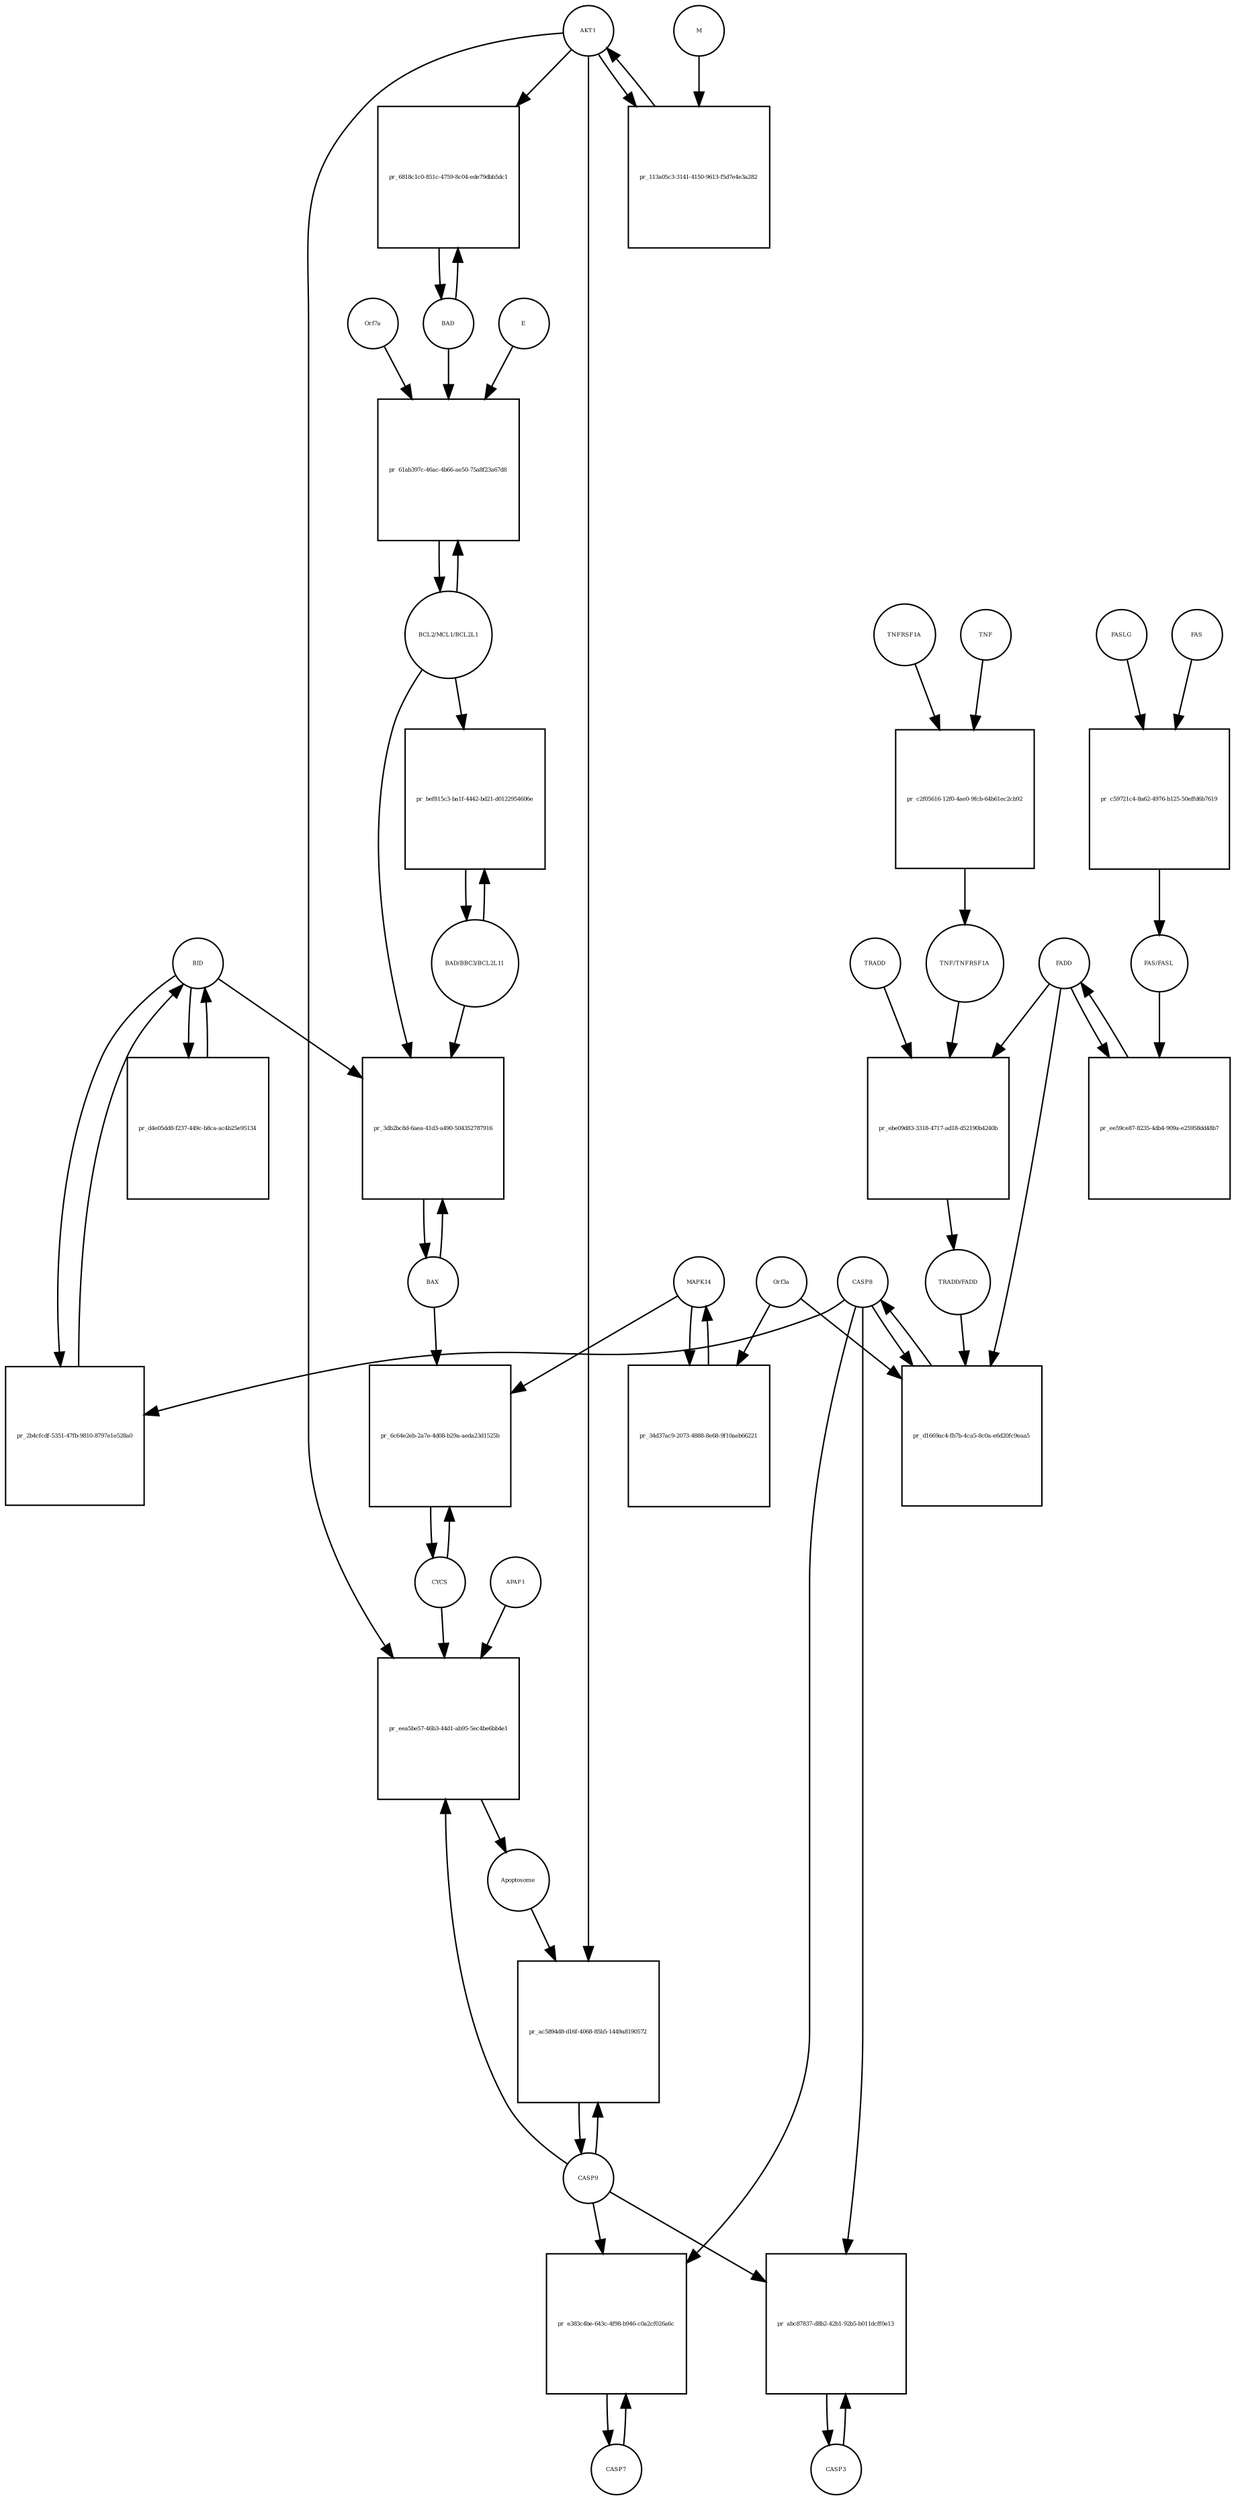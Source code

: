strict digraph  {
BID [annotation="", bipartite=0, cls=macromolecule, fontsize=4, label=BID, shape=circle];
"pr_2b4cfcdf-5351-47fb-9810-8797e1e528a0" [annotation="", bipartite=1, cls=process, fontsize=4, label="pr_2b4cfcdf-5351-47fb-9810-8797e1e528a0", shape=square];
CASP8 [annotation="urn_miriam_hgnc_1509|urn_miriam_hgnc.symbol_CASP8|urn_miriam_doi_10.1038%2Fs41392-020-00334-0|urn_miriam_uniprot_Q14790|urn_miriam_ncbigene_841|urn_miriam_ec-code_3.4.22.61|urn_miriam_refseq_NM_001228|urn_miriam_ensembl_ENSG00000064012", bipartite=0, cls=macromolecule, fontsize=4, label=CASP8, shape=circle];
CASP9 [annotation="", bipartite=0, cls=macromolecule, fontsize=4, label=CASP9, shape=circle];
"pr_ac5894d8-d16f-4068-85b5-1449a8190572" [annotation="", bipartite=1, cls=process, fontsize=4, label="pr_ac5894d8-d16f-4068-85b5-1449a8190572", shape=square];
Apoptosome [annotation="", bipartite=0, cls=complex, fontsize=4, label=Apoptosome, shape=circle];
AKT1 [annotation="", bipartite=0, cls=macromolecule, fontsize=4, label=AKT1, shape=circle];
FADD [annotation="", bipartite=0, cls=macromolecule, fontsize=4, label=FADD, shape=circle];
"pr_ebe09d83-3318-4717-ad18-d52190b4240b" [annotation="", bipartite=1, cls=process, fontsize=4, label="pr_ebe09d83-3318-4717-ad18-d52190b4240b", shape=square];
TRADD [annotation="urn_miriam_ncbigene_8717|urn_miriam_ensembl_ENSG00000102871|urn_miriam_refseq_NM_001323552|urn_miriam_uniprot_Q15628|urn_miriam_hgnc_12030|urn_miriam_hgnc.symbol_TRADD", bipartite=0, cls=macromolecule, fontsize=4, label=TRADD, shape=circle];
"TRADD/FADD" [annotation="", bipartite=0, cls=complex, fontsize=4, label="TRADD/FADD", shape=circle];
"TNF/TNFRSF1A" [annotation="", bipartite=0, cls=complex, fontsize=4, label="TNF/TNFRSF1A", shape=circle];
"pr_ee59ce87-8235-4db4-909a-e25958dd48b7" [annotation="", bipartite=1, cls=process, fontsize=4, label="pr_ee59ce87-8235-4db4-909a-e25958dd48b7", shape=square];
"FAS/FASL" [annotation="", bipartite=0, cls=complex, fontsize=4, label="FAS/FASL", shape=circle];
"BCL2/MCL1/BCL2L1" [annotation="", bipartite=0, cls=complex, fontsize=4, label="BCL2/MCL1/BCL2L1", shape=circle];
"pr_61ab397c-46ac-4b66-ae50-75a8f23a67d8" [annotation="", bipartite=1, cls=process, fontsize=4, label="pr_61ab397c-46ac-4b66-ae50-75a8f23a67d8", shape=square];
Orf7a [annotation="urn_miriam_hgnc.symbol_ORF7a|urn_miriam_uniprot_Q19QW4|urn_miriam_ncbigene_1489674", bipartite=0, cls=macromolecule, fontsize=4, label=Orf7a, shape=circle];
E [annotation="urn_miriam_uniprot_P59637|urn_miriam_ncbigene_1489671|urn_miriam_hgnc.symbol_E|urn_miriam_pubmed_32785274|urn_miriam_pubmed_32818817", bipartite=0, cls=macromolecule, fontsize=4, label=E, shape=circle];
BAD [annotation="", bipartite=0, cls=macromolecule, fontsize=4, label=BAD, shape=circle];
"BAD/BBC3/BCL2L11" [annotation="", bipartite=0, cls=complex, fontsize=4, label="BAD/BBC3/BCL2L11", shape=circle];
"pr_bef815c3-ba1f-4442-bd21-d0122954606e" [annotation="", bipartite=1, cls=process, fontsize=4, label="pr_bef815c3-ba1f-4442-bd21-d0122954606e", shape=square];
TNFRSF1A [annotation="urn_miriam_ncbigene_7132|urn_miriam_refseq_NM_001065|urn_miriam_ensembl_ENSG00000067182|urn_miriam_uniprot_P19438|urn_miriam_hgnc.symbol_TNFRSF1A|urn_miriam_hgnc_11916", bipartite=0, cls=macromolecule, fontsize=4, label=TNFRSF1A, shape=circle];
"pr_c2f05616-12f0-4ae0-9fcb-64b61ec2cb92" [annotation="", bipartite=1, cls=process, fontsize=4, label="pr_c2f05616-12f0-4ae0-9fcb-64b61ec2cb92", shape=square];
TNF [annotation="urn_miriam_refseq_NM_000594|urn_miriam_hgnc.symbol_TNF|urn_miriam_uniprot_P01375|urn_miriam_hgnc_11892|urn_miriam_ncbigene_7124|urn_miriam_ensembl_ENSG00000232810", bipartite=0, cls=macromolecule, fontsize=4, label=TNF, shape=circle];
CYCS [annotation="urn_miriam_hgnc_19986|urn_miriam_uniprot_P99999|urn_miriam_ncbigene_54205|urn_miriam_hgnc.symbol_CYCS|urn_miriam_ensembl_ENSG00000172115|urn_miriam_refseq_NM_018947", bipartite=0, cls=macromolecule, fontsize=4, label=CYCS, shape=circle];
"pr_6c64e2eb-2a7e-4d08-b29a-aeda23d1525b" [annotation="", bipartite=1, cls=process, fontsize=4, label="pr_6c64e2eb-2a7e-4d08-b29a-aeda23d1525b", shape=square];
MAPK14 [annotation="", bipartite=0, cls=macromolecule, fontsize=4, label=MAPK14, shape=circle];
BAX [annotation="", bipartite=0, cls=macromolecule, fontsize=4, label=BAX, shape=circle];
FASLG [annotation="urn_miriam_hgnc.symbol_FASLG|urn_miriam_ncbigene_356|urn_miriam_refseq_NM_000639|urn_miriam_ensembl_ENSG00000117560|urn_miriam_uniprot_P48023|urn_miriam_hgnc_11936|urn_miriam_doi_10.1101%2F2020.12.04.412494", bipartite=0, cls=macromolecule, fontsize=4, label=FASLG, shape=circle];
"pr_c59721c4-8a62-4976-b125-50effd6b7619" [annotation="", bipartite=1, cls=process, fontsize=4, label="pr_c59721c4-8a62-4976-b125-50effd6b7619", shape=square];
FAS [annotation="urn_miriam_hgnc_11920|urn_miriam_uniprot_P25445|urn_miriam_refseq_NM_000043|urn_miriam_ensembl_ENSG00000026103|urn_miriam_ncbigene_355|urn_miriam_hgnc.symbol_FAS", bipartite=0, cls=macromolecule, fontsize=4, label=FAS, shape=circle];
"pr_34d37ac9-2073-4888-8e68-9f10aeb66221" [annotation="", bipartite=1, cls=process, fontsize=4, label="pr_34d37ac9-2073-4888-8e68-9f10aeb66221", shape=square];
Orf3a [annotation="urn_miriam_uniprot_P59637|urn_miriam_ncbigene_1489671|urn_miriam_hgnc.symbol_E|urn_miriam_pubmed_33100263|urn_miriam_pubmed_32555321|urn_miriam_ncbiprotein_YP_009724391.1", bipartite=0, cls=macromolecule, fontsize=4, label=Orf3a, shape=circle];
CASP3 [annotation=urn_miriam_pubmed_32555321, bipartite=0, cls=macromolecule, fontsize=4, label=CASP3, shape=circle];
"pr_abc87837-d8b2-42b1-92b5-b011dcff0e13" [annotation="", bipartite=1, cls=process, fontsize=4, label="pr_abc87837-d8b2-42b1-92b5-b011dcff0e13", shape=square];
"pr_6818c1c0-851c-4759-8c04-ede79dbb5dc1" [annotation="", bipartite=1, cls=process, fontsize=4, label="pr_6818c1c0-851c-4759-8c04-ede79dbb5dc1", shape=square];
"pr_3db2bc8d-6aea-41d3-a490-504352787916" [annotation="", bipartite=1, cls=process, fontsize=4, label="pr_3db2bc8d-6aea-41d3-a490-504352787916", shape=square];
"pr_113a05c3-3141-4150-9613-f5d7e4e3a282" [annotation="", bipartite=1, cls=process, fontsize=4, label="pr_113a05c3-3141-4150-9613-f5d7e4e3a282", shape=square];
M [annotation="urn_miriam_ncbiprotein_APO40582|urn_miriam_pubmed_16845612", bipartite=0, cls=macromolecule, fontsize=4, label=M, shape=circle];
"pr_eea5be57-46b3-44d1-ab95-5ec4be6bb4e1" [annotation="", bipartite=1, cls=process, fontsize=4, label="pr_eea5be57-46b3-44d1-ab95-5ec4be6bb4e1", shape=square];
APAF1 [annotation="urn_miriam_ncbigene_317|urn_miriam_hgnc_576|urn_miriam_refseq_NM_181861.1|urn_miriam_hgnc.symbol_APAF1|urn_miriam_uniprot_O14727|urn_miriam_ensembl_ENSG00000120868", bipartite=0, cls=macromolecule, fontsize=4, label=APAF1, shape=circle];
"pr_d1669ac4-fb7b-4ca5-8c0a-e6d20fc9eaa5" [annotation="", bipartite=1, cls=process, fontsize=4, label="pr_d1669ac4-fb7b-4ca5-8c0a-e6d20fc9eaa5", shape=square];
CASP7 [annotation="", bipartite=0, cls=macromolecule, fontsize=4, label=CASP7, shape=circle];
"pr_e383c4be-643c-4f98-b946-c0a2cf026a6c" [annotation="", bipartite=1, cls=process, fontsize=4, label="pr_e383c4be-643c-4f98-b946-c0a2cf026a6c", shape=square];
"pr_d4e05dd8-f237-449c-b8ca-ac4b25e95134" [annotation="", bipartite=1, cls=process, fontsize=4, label="pr_d4e05dd8-f237-449c-b8ca-ac4b25e95134", shape=square];
BID -> "pr_2b4cfcdf-5351-47fb-9810-8797e1e528a0"  [annotation="", interaction_type=consumption];
BID -> "pr_3db2bc8d-6aea-41d3-a490-504352787916"  [annotation="urn_miriam_pubmed_31226023|urn_miriam_kegg.pathway_hsa04210", interaction_type=catalysis];
BID -> "pr_d4e05dd8-f237-449c-b8ca-ac4b25e95134"  [annotation="", interaction_type=consumption];
"pr_2b4cfcdf-5351-47fb-9810-8797e1e528a0" -> BID  [annotation="", interaction_type=production];
CASP8 -> "pr_2b4cfcdf-5351-47fb-9810-8797e1e528a0"  [annotation="urn_miriam_pubmed_31226023|urn_miriam_kegg.pathway_hsa04210", interaction_type=catalysis];
CASP8 -> "pr_abc87837-d8b2-42b1-92b5-b011dcff0e13"  [annotation="urn_miriam_pubmed_31226023|urn_miriam_kegg.pathway_hsa04210", interaction_type=catalysis];
CASP8 -> "pr_d1669ac4-fb7b-4ca5-8c0a-e6d20fc9eaa5"  [annotation="", interaction_type=consumption];
CASP8 -> "pr_e383c4be-643c-4f98-b946-c0a2cf026a6c"  [annotation="urn_miriam_pubmed_31226023|urn_miriam_kegg.pathway_hsa04210", interaction_type=catalysis];
CASP9 -> "pr_ac5894d8-d16f-4068-85b5-1449a8190572"  [annotation="", interaction_type=consumption];
CASP9 -> "pr_abc87837-d8b2-42b1-92b5-b011dcff0e13"  [annotation="urn_miriam_pubmed_31226023|urn_miriam_kegg.pathway_hsa04210", interaction_type=catalysis];
CASP9 -> "pr_eea5be57-46b3-44d1-ab95-5ec4be6bb4e1"  [annotation="", interaction_type=consumption];
CASP9 -> "pr_e383c4be-643c-4f98-b946-c0a2cf026a6c"  [annotation="urn_miriam_pubmed_31226023|urn_miriam_kegg.pathway_hsa04210", interaction_type=catalysis];
"pr_ac5894d8-d16f-4068-85b5-1449a8190572" -> CASP9  [annotation="", interaction_type=production];
Apoptosome -> "pr_ac5894d8-d16f-4068-85b5-1449a8190572"  [annotation="urn_miriam_pubmed_31226023|urn_miriam_kegg.pathway_hsa04210", interaction_type=catalysis];
AKT1 -> "pr_ac5894d8-d16f-4068-85b5-1449a8190572"  [annotation="urn_miriam_pubmed_31226023|urn_miriam_kegg.pathway_hsa04210", interaction_type=inhibition];
AKT1 -> "pr_6818c1c0-851c-4759-8c04-ede79dbb5dc1"  [annotation="urn_miriam_pubmed_15694340|urn_miriam_kegg.pathway_hsa04210", interaction_type=inhibition];
AKT1 -> "pr_113a05c3-3141-4150-9613-f5d7e4e3a282"  [annotation="", interaction_type=consumption];
AKT1 -> "pr_eea5be57-46b3-44d1-ab95-5ec4be6bb4e1"  [annotation="urn_miriam_pubmed_31226023|urn_miriam_kegg.pathway_hsa04210", interaction_type=inhibition];
FADD -> "pr_ebe09d83-3318-4717-ad18-d52190b4240b"  [annotation="", interaction_type=consumption];
FADD -> "pr_ee59ce87-8235-4db4-909a-e25958dd48b7"  [annotation="", interaction_type=consumption];
FADD -> "pr_d1669ac4-fb7b-4ca5-8c0a-e6d20fc9eaa5"  [annotation="urn_miriam_pubmed_31226023|urn_miriam_kegg.pathway_hsa04210|urn_miriam_pubmed_32555321|urn_miriam_taxonomy_2697049", interaction_type=catalysis];
"pr_ebe09d83-3318-4717-ad18-d52190b4240b" -> "TRADD/FADD"  [annotation="", interaction_type=production];
TRADD -> "pr_ebe09d83-3318-4717-ad18-d52190b4240b"  [annotation="", interaction_type=consumption];
"TRADD/FADD" -> "pr_d1669ac4-fb7b-4ca5-8c0a-e6d20fc9eaa5"  [annotation="urn_miriam_pubmed_31226023|urn_miriam_kegg.pathway_hsa04210|urn_miriam_pubmed_32555321|urn_miriam_taxonomy_2697049", interaction_type=catalysis];
"TNF/TNFRSF1A" -> "pr_ebe09d83-3318-4717-ad18-d52190b4240b"  [annotation="urn_miriam_kegg.pathway_hsa04210", interaction_type=catalysis];
"pr_ee59ce87-8235-4db4-909a-e25958dd48b7" -> FADD  [annotation="", interaction_type=production];
"FAS/FASL" -> "pr_ee59ce87-8235-4db4-909a-e25958dd48b7"  [annotation="urn_miriam_pubmed_31226023|urn_miriam_kegg.pathway_hsa04210", interaction_type=catalysis];
"BCL2/MCL1/BCL2L1" -> "pr_61ab397c-46ac-4b66-ae50-75a8f23a67d8"  [annotation="", interaction_type=consumption];
"BCL2/MCL1/BCL2L1" -> "pr_bef815c3-ba1f-4442-bd21-d0122954606e"  [annotation=urn_miriam_pubmed_31226023, interaction_type=inhibition];
"BCL2/MCL1/BCL2L1" -> "pr_3db2bc8d-6aea-41d3-a490-504352787916"  [annotation="urn_miriam_pubmed_31226023|urn_miriam_kegg.pathway_hsa04210", interaction_type=inhibition];
"pr_61ab397c-46ac-4b66-ae50-75a8f23a67d8" -> "BCL2/MCL1/BCL2L1"  [annotation="", interaction_type=production];
Orf7a -> "pr_61ab397c-46ac-4b66-ae50-75a8f23a67d8"  [annotation="urn_miriam_taxonomy_694009|urn_miriam_pubmed_15694340|urn_miriam_kegg.pathway_hsa04210|urn_miriam_pubmed_17428862", interaction_type=inhibition];
E -> "pr_61ab397c-46ac-4b66-ae50-75a8f23a67d8"  [annotation="urn_miriam_taxonomy_694009|urn_miriam_pubmed_15694340|urn_miriam_kegg.pathway_hsa04210|urn_miriam_pubmed_17428862", interaction_type=inhibition];
BAD -> "pr_61ab397c-46ac-4b66-ae50-75a8f23a67d8"  [annotation="urn_miriam_taxonomy_694009|urn_miriam_pubmed_15694340|urn_miriam_kegg.pathway_hsa04210|urn_miriam_pubmed_17428862", interaction_type=inhibition];
BAD -> "pr_6818c1c0-851c-4759-8c04-ede79dbb5dc1"  [annotation="", interaction_type=consumption];
"BAD/BBC3/BCL2L11" -> "pr_bef815c3-ba1f-4442-bd21-d0122954606e"  [annotation="", interaction_type=consumption];
"BAD/BBC3/BCL2L11" -> "pr_3db2bc8d-6aea-41d3-a490-504352787916"  [annotation="urn_miriam_pubmed_31226023|urn_miriam_kegg.pathway_hsa04210", interaction_type=catalysis];
"pr_bef815c3-ba1f-4442-bd21-d0122954606e" -> "BAD/BBC3/BCL2L11"  [annotation="", interaction_type=production];
TNFRSF1A -> "pr_c2f05616-12f0-4ae0-9fcb-64b61ec2cb92"  [annotation="", interaction_type=consumption];
"pr_c2f05616-12f0-4ae0-9fcb-64b61ec2cb92" -> "TNF/TNFRSF1A"  [annotation="", interaction_type=production];
TNF -> "pr_c2f05616-12f0-4ae0-9fcb-64b61ec2cb92"  [annotation="", interaction_type=consumption];
CYCS -> "pr_6c64e2eb-2a7e-4d08-b29a-aeda23d1525b"  [annotation="", interaction_type=consumption];
CYCS -> "pr_eea5be57-46b3-44d1-ab95-5ec4be6bb4e1"  [annotation="", interaction_type=consumption];
"pr_6c64e2eb-2a7e-4d08-b29a-aeda23d1525b" -> CYCS  [annotation="", interaction_type=production];
MAPK14 -> "pr_6c64e2eb-2a7e-4d08-b29a-aeda23d1525b"  [annotation="urn_miriam_pubmed_31226023|urn_miriam_kegg.pathway_hsa04210", interaction_type=catalysis];
MAPK14 -> "pr_34d37ac9-2073-4888-8e68-9f10aeb66221"  [annotation="", interaction_type=consumption];
BAX -> "pr_6c64e2eb-2a7e-4d08-b29a-aeda23d1525b"  [annotation="urn_miriam_pubmed_31226023|urn_miriam_kegg.pathway_hsa04210", interaction_type=catalysis];
BAX -> "pr_3db2bc8d-6aea-41d3-a490-504352787916"  [annotation="", interaction_type=consumption];
FASLG -> "pr_c59721c4-8a62-4976-b125-50effd6b7619"  [annotation="", interaction_type=consumption];
"pr_c59721c4-8a62-4976-b125-50effd6b7619" -> "FAS/FASL"  [annotation="", interaction_type=production];
FAS -> "pr_c59721c4-8a62-4976-b125-50effd6b7619"  [annotation="", interaction_type=consumption];
"pr_34d37ac9-2073-4888-8e68-9f10aeb66221" -> MAPK14  [annotation="", interaction_type=production];
Orf3a -> "pr_34d37ac9-2073-4888-8e68-9f10aeb66221"  [annotation="urn_miriam_pubmed_31226023|urn_miriam_taxonomy_227984", interaction_type=catalysis];
Orf3a -> "pr_d1669ac4-fb7b-4ca5-8c0a-e6d20fc9eaa5"  [annotation="urn_miriam_pubmed_31226023|urn_miriam_kegg.pathway_hsa04210|urn_miriam_pubmed_32555321|urn_miriam_taxonomy_2697049", interaction_type=catalysis];
CASP3 -> "pr_abc87837-d8b2-42b1-92b5-b011dcff0e13"  [annotation="", interaction_type=consumption];
"pr_abc87837-d8b2-42b1-92b5-b011dcff0e13" -> CASP3  [annotation="", interaction_type=production];
"pr_6818c1c0-851c-4759-8c04-ede79dbb5dc1" -> BAD  [annotation="", interaction_type=production];
"pr_3db2bc8d-6aea-41d3-a490-504352787916" -> BAX  [annotation="", interaction_type=production];
"pr_113a05c3-3141-4150-9613-f5d7e4e3a282" -> AKT1  [annotation="", interaction_type=production];
M -> "pr_113a05c3-3141-4150-9613-f5d7e4e3a282"  [annotation="urn_miriam_pubmed_31226023|urn_miriam_taxonomy_227984", interaction_type=inhibition];
"pr_eea5be57-46b3-44d1-ab95-5ec4be6bb4e1" -> Apoptosome  [annotation="", interaction_type=production];
APAF1 -> "pr_eea5be57-46b3-44d1-ab95-5ec4be6bb4e1"  [annotation="", interaction_type=consumption];
"pr_d1669ac4-fb7b-4ca5-8c0a-e6d20fc9eaa5" -> CASP8  [annotation="", interaction_type=production];
CASP7 -> "pr_e383c4be-643c-4f98-b946-c0a2cf026a6c"  [annotation="", interaction_type=consumption];
"pr_e383c4be-643c-4f98-b946-c0a2cf026a6c" -> CASP7  [annotation="", interaction_type=production];
"pr_d4e05dd8-f237-449c-b8ca-ac4b25e95134" -> BID  [annotation="", interaction_type=production];
}

